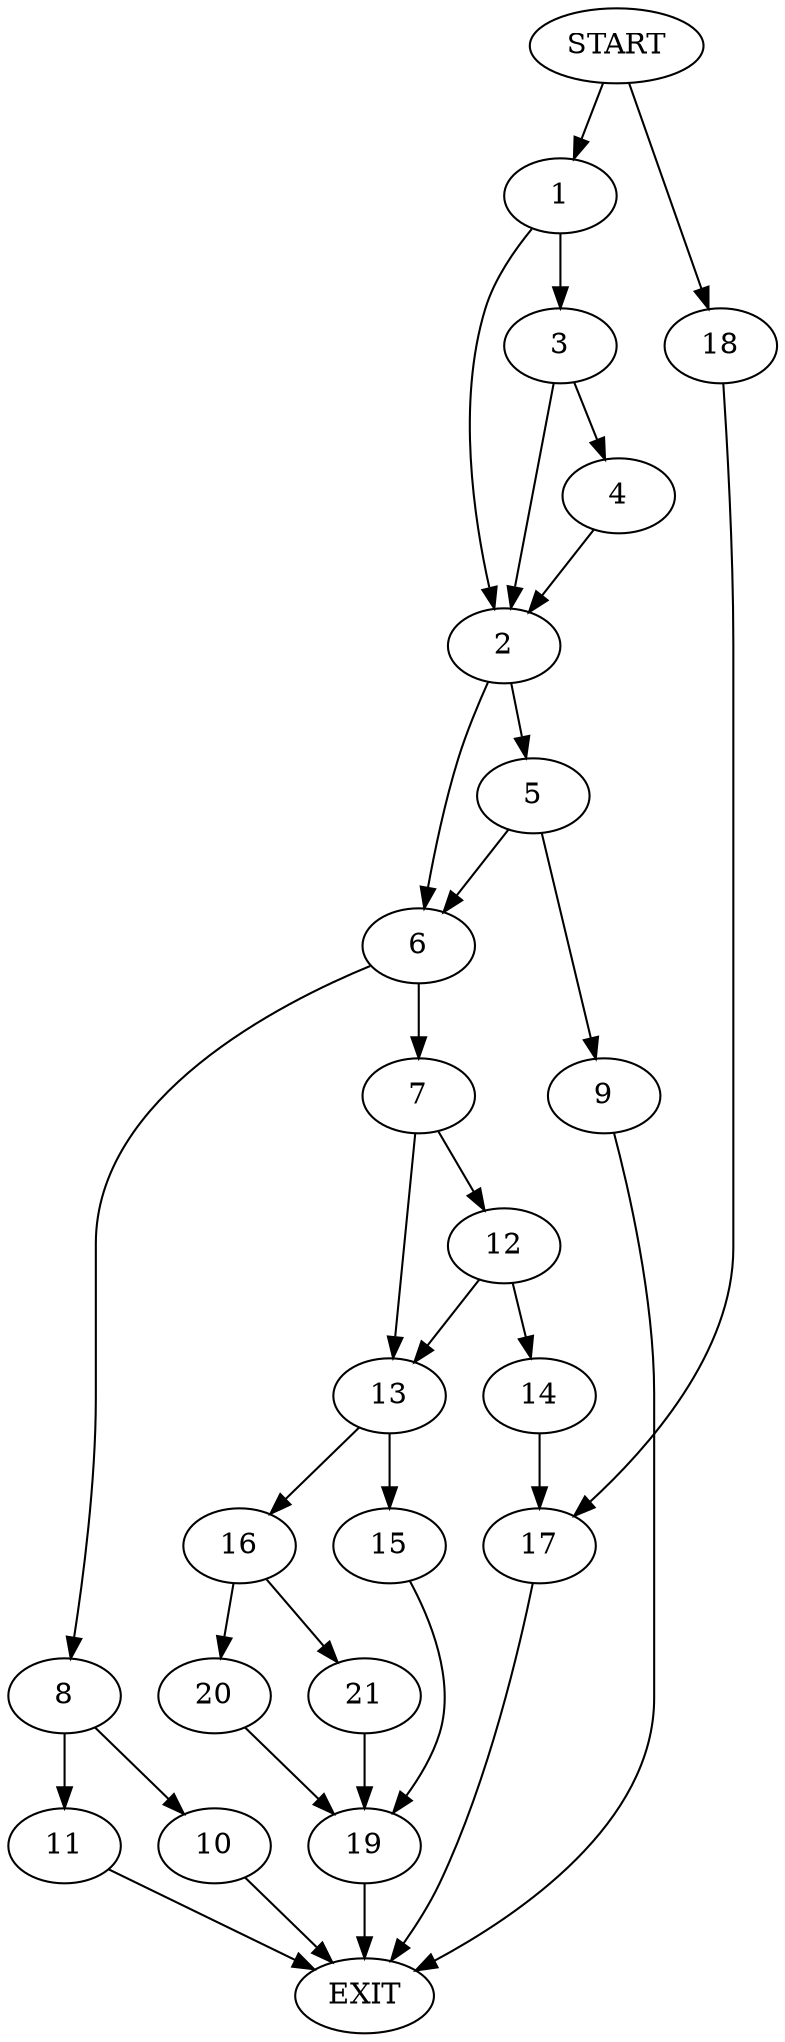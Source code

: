 digraph {
0 [label="START"]
22 [label="EXIT"]
0 -> 1
1 -> 2
1 -> 3
3 -> 4
3 -> 2
2 -> 5
2 -> 6
4 -> 2
6 -> 7
6 -> 8
5 -> 6
5 -> 9
9 -> 22
8 -> 10
8 -> 11
7 -> 12
7 -> 13
11 -> 22
10 -> 22
12 -> 14
12 -> 13
13 -> 15
13 -> 16
14 -> 17
17 -> 22
0 -> 18
18 -> 17
15 -> 19
16 -> 20
16 -> 21
21 -> 19
20 -> 19
19 -> 22
}
